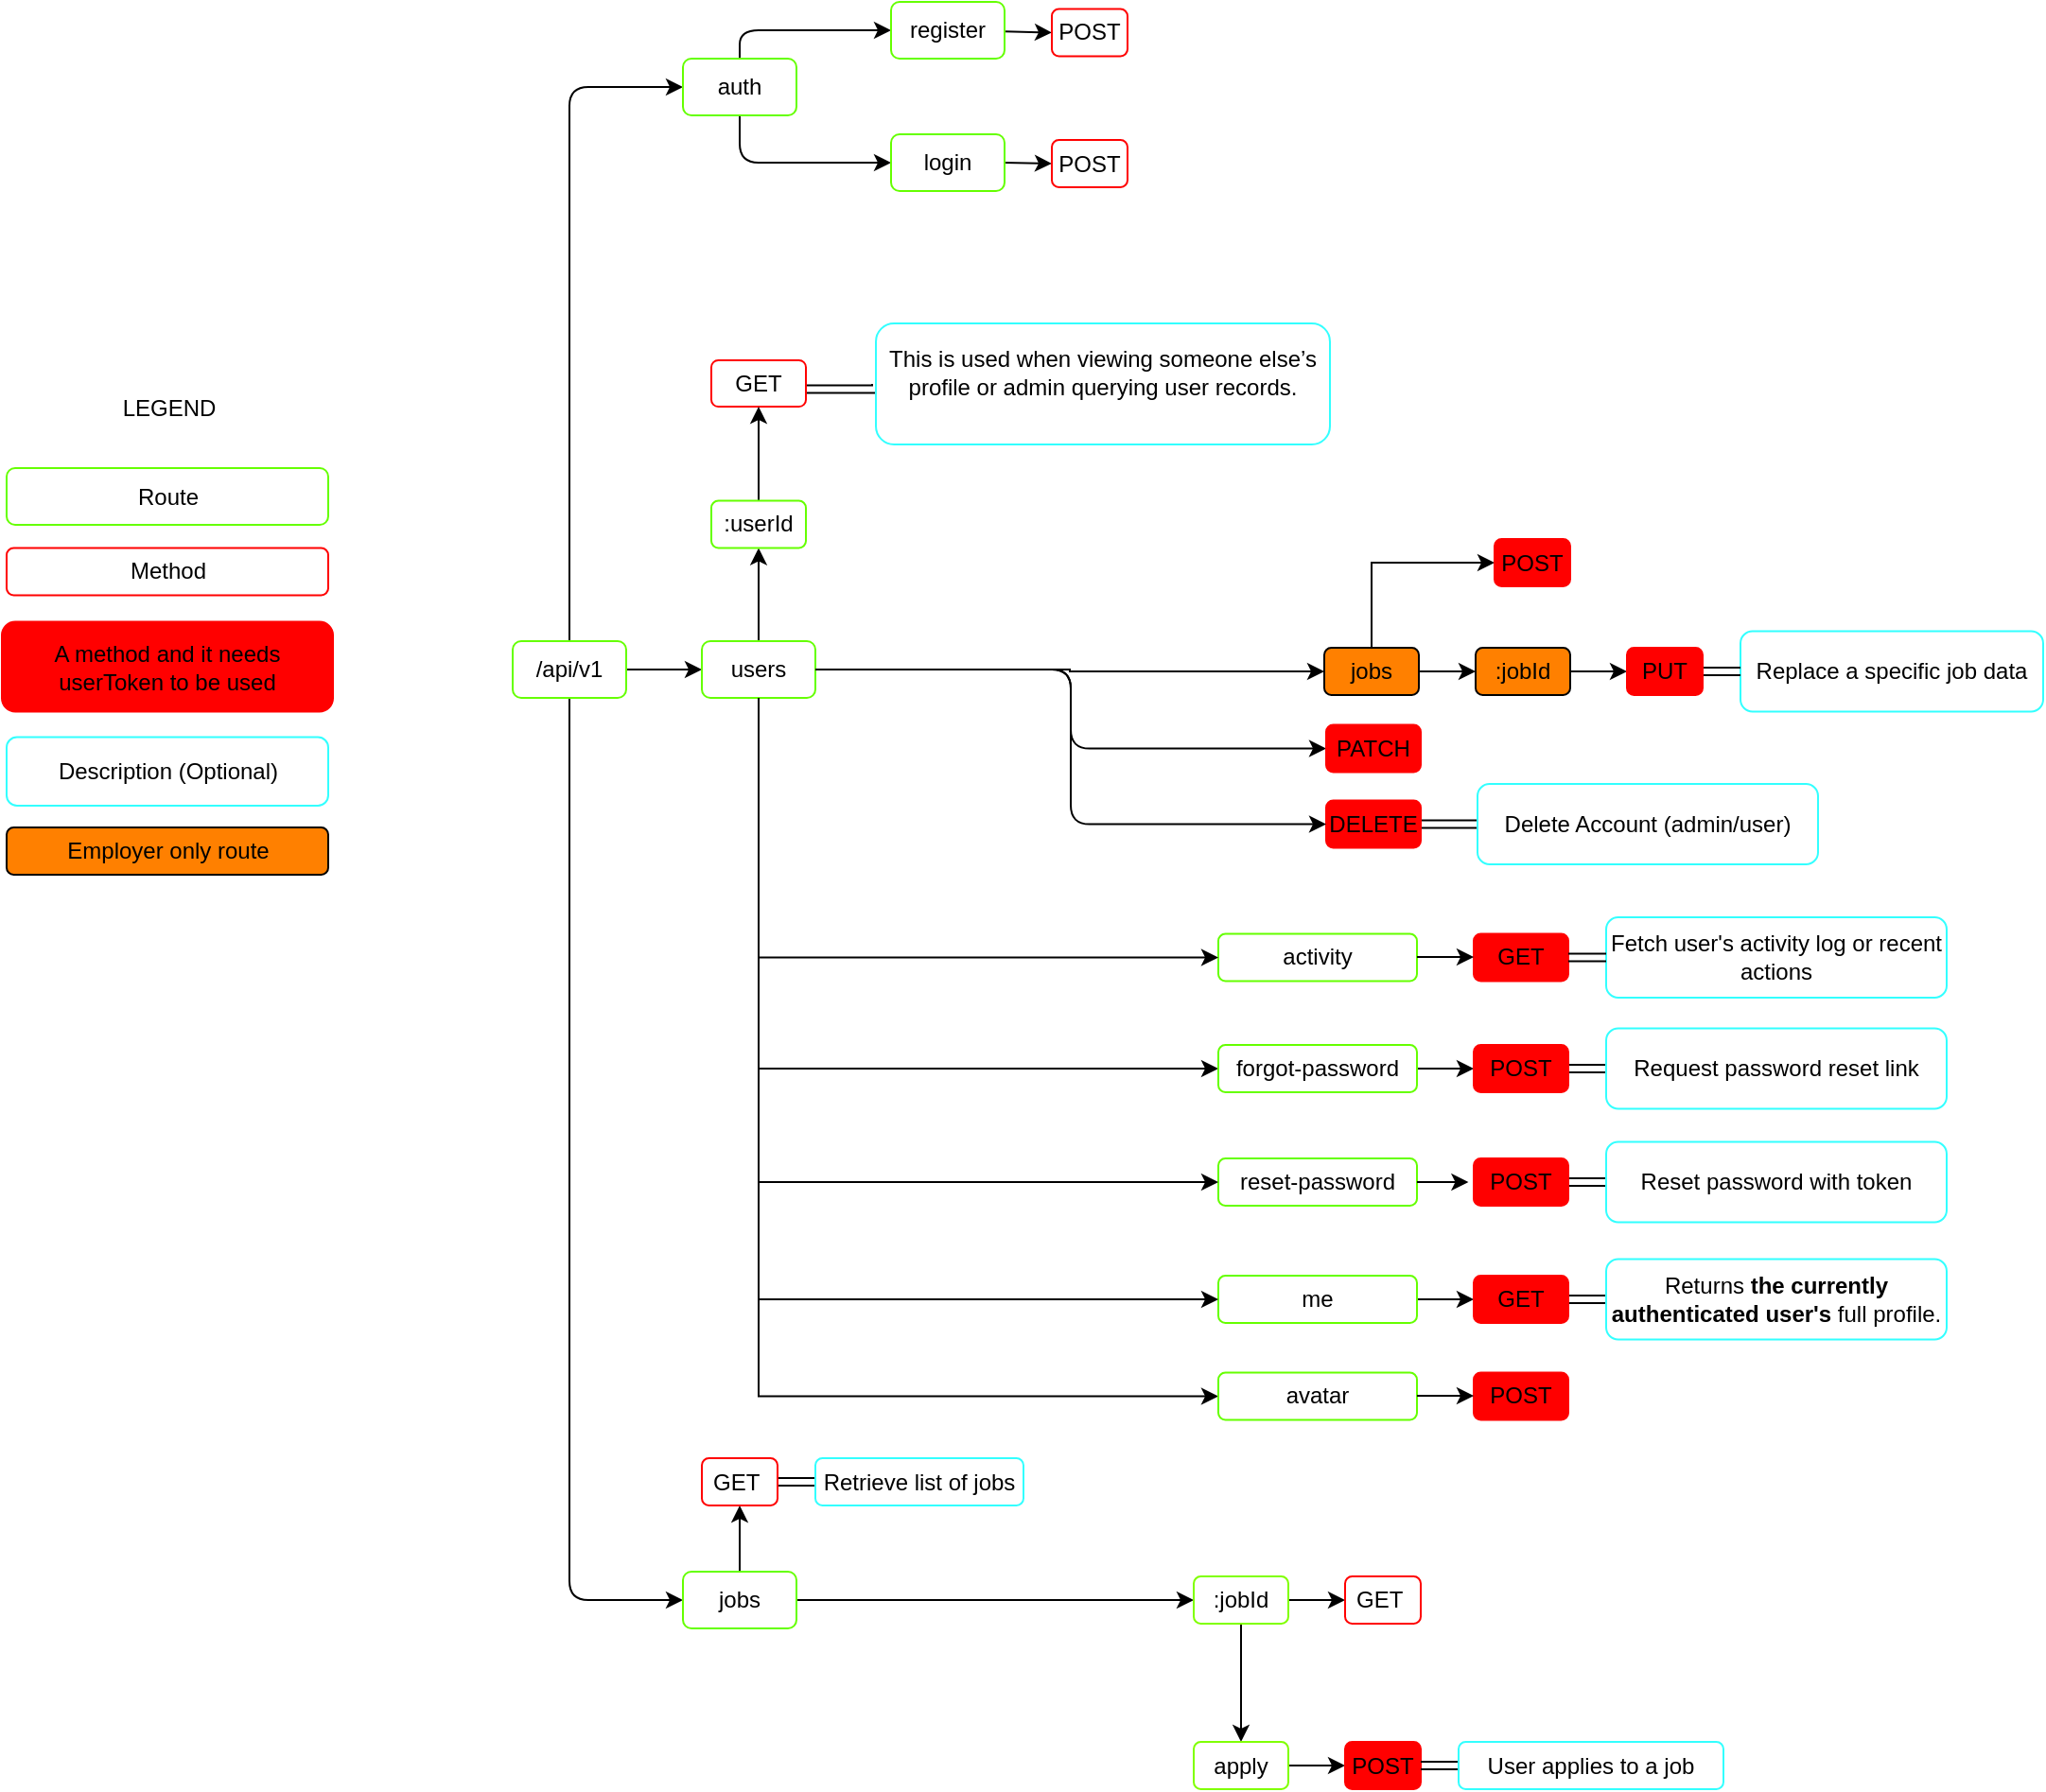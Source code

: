<mxfile version="28.0.4">
  <diagram id="FDFD36CgAtV6o2mxxV2y" name="v1">
    <mxGraphModel dx="1825" dy="910" grid="0" gridSize="10" guides="1" tooltips="1" connect="1" arrows="1" fold="1" page="1" pageScale="1" pageWidth="1100" pageHeight="850" background="none" math="0" shadow="0">
      <root>
        <mxCell id="0" />
        <mxCell id="1" parent="0" />
        <mxCell id="7" value="" style="edgeStyle=none;html=1;fontStyle=0;" parent="1" source="9" target="10" edge="1">
          <mxGeometry relative="1" as="geometry" />
        </mxCell>
        <mxCell id="8" style="edgeStyle=orthogonalEdgeStyle;html=1;entryX=0;entryY=0.5;entryDx=0;entryDy=0;exitX=0.5;exitY=1;exitDx=0;exitDy=0;fontStyle=0;" parent="1" source="9" target="11" edge="1">
          <mxGeometry relative="1" as="geometry" />
        </mxCell>
        <mxCell id="15" value="" style="edgeStyle=orthogonalEdgeStyle;html=1;exitX=0.5;exitY=0;exitDx=0;exitDy=0;entryX=0;entryY=0.5;entryDx=0;entryDy=0;fontStyle=0;" parent="1" source="9" target="14" edge="1">
          <mxGeometry relative="1" as="geometry" />
        </mxCell>
        <mxCell id="9" value="/api/v1" style="rounded=1;whiteSpace=wrap;html=1;strokeColor=#65FF00;fontStyle=0;" parent="1" vertex="1">
          <mxGeometry x="836" y="732" width="60" height="30" as="geometry" />
        </mxCell>
        <mxCell id="iW4W0P-OppsEhK05owAz-121" value="" style="edgeStyle=orthogonalEdgeStyle;rounded=0;orthogonalLoop=1;jettySize=auto;html=1;" edge="1" parent="1" source="10" target="iW4W0P-OppsEhK05owAz-119">
          <mxGeometry relative="1" as="geometry" />
        </mxCell>
        <mxCell id="iW4W0P-OppsEhK05owAz-137" style="edgeStyle=orthogonalEdgeStyle;rounded=0;orthogonalLoop=1;jettySize=auto;html=1;entryX=0;entryY=0.5;entryDx=0;entryDy=0;" edge="1" parent="1" source="10" target="iW4W0P-OppsEhK05owAz-129">
          <mxGeometry relative="1" as="geometry">
            <mxPoint x="1224.31" y="725.756" as="targetPoint" />
          </mxGeometry>
        </mxCell>
        <mxCell id="10" value="users" style="rounded=1;whiteSpace=wrap;html=1;strokeColor=#65FF00;fontStyle=0;" parent="1" vertex="1">
          <mxGeometry x="936" y="732" width="60" height="30" as="geometry" />
        </mxCell>
        <mxCell id="87" style="edgeStyle=orthogonalEdgeStyle;html=1;entryX=0.5;entryY=1;entryDx=0;entryDy=0;exitX=0.5;exitY=0;exitDx=0;exitDy=0;fontStyle=0;" parent="1" source="11" target="83" edge="1">
          <mxGeometry relative="1" as="geometry" />
        </mxCell>
        <mxCell id="89" style="edgeStyle=orthogonalEdgeStyle;html=1;entryX=0;entryY=0.5;entryDx=0;entryDy=0;fontStyle=0;" parent="1" source="11" target="88" edge="1">
          <mxGeometry relative="1" as="geometry" />
        </mxCell>
        <mxCell id="11" value="jobs" style="rounded=1;whiteSpace=wrap;html=1;strokeColor=#65FF00;fontStyle=0;" parent="1" vertex="1">
          <mxGeometry x="926" y="1224" width="60" height="30" as="geometry" />
        </mxCell>
        <mxCell id="59" value="" style="edgeStyle=orthogonalEdgeStyle;html=1;fontStyle=0;exitX=0.5;exitY=0;exitDx=0;exitDy=0;" parent="1" source="14" target="58" edge="1">
          <mxGeometry relative="1" as="geometry" />
        </mxCell>
        <mxCell id="61" value="" style="edgeStyle=orthogonalEdgeStyle;html=1;exitX=0.5;exitY=1;exitDx=0;exitDy=0;entryX=0;entryY=0.5;entryDx=0;entryDy=0;fontStyle=0;" parent="1" source="14" target="60" edge="1">
          <mxGeometry relative="1" as="geometry" />
        </mxCell>
        <mxCell id="14" value="auth" style="rounded=1;whiteSpace=wrap;html=1;strokeColor=#65FF00;fontStyle=0;" parent="1" vertex="1">
          <mxGeometry x="926" y="424" width="60" height="30" as="geometry" />
        </mxCell>
        <mxCell id="27" style="edgeStyle=orthogonalEdgeStyle;html=1;entryX=0;entryY=0.5;entryDx=0;entryDy=0;exitX=1;exitY=0.5;exitDx=0;exitDy=0;fontStyle=0;" parent="1" source="10" target="24" edge="1">
          <mxGeometry relative="1" as="geometry" />
        </mxCell>
        <mxCell id="Y0pdC-1RMZM0bYmB5sbG-111" style="edgeStyle=orthogonalEdgeStyle;rounded=0;orthogonalLoop=1;jettySize=auto;html=1;entryX=0;entryY=0.5;entryDx=0;entryDy=0;exitX=0.5;exitY=1;exitDx=0;exitDy=0;" parent="1" source="10" target="Y0pdC-1RMZM0bYmB5sbG-110" edge="1">
          <mxGeometry relative="1" as="geometry" />
        </mxCell>
        <mxCell id="iW4W0P-OppsEhK05owAz-115" style="edgeStyle=orthogonalEdgeStyle;rounded=0;orthogonalLoop=1;jettySize=auto;html=1;entryX=0;entryY=0.5;entryDx=0;entryDy=0;exitX=0.5;exitY=1;exitDx=0;exitDy=0;" edge="1" parent="1" source="10" target="iW4W0P-OppsEhK05owAz-110">
          <mxGeometry relative="1" as="geometry" />
        </mxCell>
        <mxCell id="24" value="PATCH" style="whiteSpace=wrap;html=1;rounded=1;strokeColor=#FF0000;fontStyle=0;fillColor=#FF0000;" parent="1" vertex="1">
          <mxGeometry x="1266" y="776.25" width="50" height="25" as="geometry" />
        </mxCell>
        <mxCell id="Y0pdC-1RMZM0bYmB5sbG-114" value="" style="edgeStyle=orthogonalEdgeStyle;rounded=0;orthogonalLoop=1;jettySize=auto;html=1;shape=link;" parent="1" source="30" target="Y0pdC-1RMZM0bYmB5sbG-113" edge="1">
          <mxGeometry relative="1" as="geometry" />
        </mxCell>
        <mxCell id="30" value="DELETE" style="whiteSpace=wrap;html=1;rounded=1;strokeColor=#FF0000;fontStyle=0;fillColor=#FF0000;" parent="1" vertex="1">
          <mxGeometry x="1266" y="816.25" width="50" height="25" as="geometry" />
        </mxCell>
        <mxCell id="33" style="edgeStyle=orthogonalEdgeStyle;html=1;entryX=0;entryY=0.5;entryDx=0;entryDy=0;exitX=1;exitY=0.5;exitDx=0;exitDy=0;fontStyle=0;" parent="1" source="10" target="30" edge="1">
          <mxGeometry relative="1" as="geometry">
            <mxPoint x="1231" y="770.75" as="sourcePoint" />
            <mxPoint x="1286" y="805.75" as="targetPoint" />
          </mxGeometry>
        </mxCell>
        <mxCell id="34" value="Route" style="rounded=1;whiteSpace=wrap;html=1;strokeColor=#65FF00;fontStyle=0;flipV=0;" parent="1" vertex="1">
          <mxGeometry x="568.5" y="640.5" width="170" height="30" as="geometry" />
        </mxCell>
        <mxCell id="35" value="&lt;span&gt;Method&lt;/span&gt;" style="whiteSpace=wrap;html=1;rounded=1;strokeColor=#FF0000;fontStyle=0;flipV=0;" parent="1" vertex="1">
          <mxGeometry x="568.5" y="682.75" width="170" height="25" as="geometry" />
        </mxCell>
        <mxCell id="38" value="Description (Optional)" style="whiteSpace=wrap;html=1;rounded=1;strokeColor=#33FFFF;fontStyle=0;flipV=0;" parent="1" vertex="1">
          <mxGeometry x="568.5" y="782.75" width="170" height="36.25" as="geometry" />
        </mxCell>
        <mxCell id="74" style="edgeStyle=none;html=1;entryX=0;entryY=0.5;entryDx=0;entryDy=0;fontStyle=0;" parent="1" source="58" target="63" edge="1">
          <mxGeometry relative="1" as="geometry" />
        </mxCell>
        <mxCell id="58" value="register" style="rounded=1;whiteSpace=wrap;html=1;strokeColor=#65FF00;fontStyle=0;" parent="1" vertex="1">
          <mxGeometry x="1036" y="394" width="60" height="30" as="geometry" />
        </mxCell>
        <mxCell id="75" style="edgeStyle=none;html=1;exitX=1;exitY=0.5;exitDx=0;exitDy=0;entryX=0;entryY=0.5;entryDx=0;entryDy=0;fontStyle=0;" parent="1" source="60" target="71" edge="1">
          <mxGeometry relative="1" as="geometry" />
        </mxCell>
        <mxCell id="60" value="login" style="rounded=1;whiteSpace=wrap;html=1;strokeColor=#65FF00;fontStyle=0;" parent="1" vertex="1">
          <mxGeometry x="1036" y="464" width="60" height="30" as="geometry" />
        </mxCell>
        <mxCell id="63" value="&lt;span&gt;POST&lt;/span&gt;" style="whiteSpace=wrap;html=1;rounded=1;strokeColor=#FF0000;fontStyle=0;" parent="1" vertex="1">
          <mxGeometry x="1121" y="397.75" width="40" height="25" as="geometry" />
        </mxCell>
        <mxCell id="71" value="&lt;span&gt;POST&lt;/span&gt;" style="whiteSpace=wrap;html=1;rounded=1;strokeColor=#FF0000;fontStyle=0;" parent="1" vertex="1">
          <mxGeometry x="1121" y="467" width="40" height="25" as="geometry" />
        </mxCell>
        <mxCell id="76" value="&lt;span&gt;A method and it needs userToken to be used&lt;/span&gt;" style="whiteSpace=wrap;html=1;rounded=1;strokeColor=#FF0000;fillColor=#FF0000;fontStyle=0;flipV=0;" parent="1" vertex="1">
          <mxGeometry x="566" y="721.75" width="175" height="47.5" as="geometry" />
        </mxCell>
        <mxCell id="82" value="" style="edgeStyle=none;html=1;shape=link;fontStyle=0;" parent="1" source="83" target="84" edge="1">
          <mxGeometry relative="1" as="geometry" />
        </mxCell>
        <mxCell id="83" value="&lt;span&gt;GET&amp;nbsp;&lt;/span&gt;" style="whiteSpace=wrap;html=1;rounded=1;strokeColor=#FF0000;fontStyle=0;" parent="1" vertex="1">
          <mxGeometry x="936" y="1164" width="40" height="25" as="geometry" />
        </mxCell>
        <mxCell id="84" value="Retrieve list of jobs" style="whiteSpace=wrap;html=1;rounded=1;strokeColor=#33FFFF;fontStyle=0;" parent="1" vertex="1">
          <mxGeometry x="996" y="1164" width="110" height="25" as="geometry" />
        </mxCell>
        <mxCell id="94" style="edgeStyle=none;html=1;entryX=0;entryY=0.5;entryDx=0;entryDy=0;fontStyle=0;" parent="1" source="88" target="92" edge="1">
          <mxGeometry relative="1" as="geometry" />
        </mxCell>
        <mxCell id="106" value="" style="edgeStyle=none;html=1;fontStyle=0;" parent="1" source="88" target="104" edge="1">
          <mxGeometry relative="1" as="geometry" />
        </mxCell>
        <mxCell id="88" value="&lt;span&gt;:jobId&lt;/span&gt;" style="whiteSpace=wrap;html=1;rounded=1;strokeColor=#80FF00;fontStyle=0;" parent="1" vertex="1">
          <mxGeometry x="1196" y="1226.5" width="50" height="25" as="geometry" />
        </mxCell>
        <mxCell id="92" value="&lt;span&gt;GET&amp;nbsp;&lt;/span&gt;" style="whiteSpace=wrap;html=1;rounded=1;strokeColor=#FF0000;fontStyle=0;" parent="1" vertex="1">
          <mxGeometry x="1276" y="1226.5" width="40" height="25" as="geometry" />
        </mxCell>
        <mxCell id="101" value="Employer only route" style="whiteSpace=wrap;html=1;rounded=1;strokeColor=#000000;fillColor=#FF8000;fontStyle=0;flipV=0;" parent="1" vertex="1">
          <mxGeometry x="568.5" y="830.5" width="170" height="25" as="geometry" />
        </mxCell>
        <mxCell id="110" value="" style="edgeStyle=none;html=1;entryX=0;entryY=0.5;entryDx=0;entryDy=0;" parent="1" source="104" target="107" edge="1">
          <mxGeometry relative="1" as="geometry" />
        </mxCell>
        <mxCell id="104" value="apply" style="whiteSpace=wrap;html=1;rounded=1;strokeColor=#80FF00;fontStyle=0;" parent="1" vertex="1">
          <mxGeometry x="1196" y="1314" width="50" height="25" as="geometry" />
        </mxCell>
        <mxCell id="107" value="&lt;span&gt;POST&lt;/span&gt;" style="whiteSpace=wrap;html=1;rounded=1;strokeColor=#FF0000;fontStyle=0;fillColor=#FF0000;" parent="1" vertex="1">
          <mxGeometry x="1276" y="1314" width="40" height="25" as="geometry" />
        </mxCell>
        <mxCell id="108" value="" style="edgeStyle=none;html=1;shape=link;fontStyle=0;" parent="1" source="107" target="109" edge="1">
          <mxGeometry relative="1" as="geometry" />
        </mxCell>
        <mxCell id="109" value="User applies to a job" style="whiteSpace=wrap;html=1;rounded=1;strokeColor=#33FFFF;fontStyle=0;" parent="1" vertex="1">
          <mxGeometry x="1336" y="1314" width="140" height="25" as="geometry" />
        </mxCell>
        <mxCell id="XLNQ2adCplrDvRkqyqyV-127" value="LEGEND" style="text;html=1;align=center;verticalAlign=middle;resizable=0;points=[];autosize=1;strokeColor=none;fillColor=none;" parent="1" vertex="1">
          <mxGeometry x="618.5" y="594" width="70" height="30" as="geometry" />
        </mxCell>
        <mxCell id="Y0pdC-1RMZM0bYmB5sbG-129" style="edgeStyle=orthogonalEdgeStyle;rounded=0;orthogonalLoop=1;jettySize=auto;html=1;exitX=1;exitY=0.5;exitDx=0;exitDy=0;entryX=0;entryY=0.5;entryDx=0;entryDy=0;" parent="1" source="Y0pdC-1RMZM0bYmB5sbG-110" target="Y0pdC-1RMZM0bYmB5sbG-120" edge="1">
          <mxGeometry relative="1" as="geometry" />
        </mxCell>
        <mxCell id="Y0pdC-1RMZM0bYmB5sbG-110" value="forgot-password" style="whiteSpace=wrap;html=1;rounded=1;strokeColor=#65FF00;fontStyle=0;" parent="1" vertex="1">
          <mxGeometry x="1209" y="945.5" width="105" height="25" as="geometry" />
        </mxCell>
        <mxCell id="Y0pdC-1RMZM0bYmB5sbG-113" value="Delete Account (admin/user)" style="whiteSpace=wrap;html=1;rounded=1;strokeColor=#33FFFF;fontStyle=0;" parent="1" vertex="1">
          <mxGeometry x="1346" y="807.5" width="180" height="42.5" as="geometry" />
        </mxCell>
        <mxCell id="Y0pdC-1RMZM0bYmB5sbG-115" value="reset-password" style="whiteSpace=wrap;html=1;rounded=1;strokeColor=#65FF00;fontStyle=0;" parent="1" vertex="1">
          <mxGeometry x="1209" y="1005.5" width="105" height="25" as="geometry" />
        </mxCell>
        <mxCell id="Y0pdC-1RMZM0bYmB5sbG-116" style="edgeStyle=orthogonalEdgeStyle;rounded=0;orthogonalLoop=1;jettySize=auto;html=1;entryX=0;entryY=0.5;entryDx=0;entryDy=0;exitX=0.5;exitY=1;exitDx=0;exitDy=0;" parent="1" source="10" target="Y0pdC-1RMZM0bYmB5sbG-115" edge="1">
          <mxGeometry relative="1" as="geometry">
            <mxPoint x="1196" y="770" as="sourcePoint" />
          </mxGeometry>
        </mxCell>
        <mxCell id="Y0pdC-1RMZM0bYmB5sbG-132" style="edgeStyle=orthogonalEdgeStyle;rounded=0;orthogonalLoop=1;jettySize=auto;html=1;entryX=0;entryY=0.5;entryDx=0;entryDy=0;" parent="1" source="Y0pdC-1RMZM0bYmB5sbG-117" target="Y0pdC-1RMZM0bYmB5sbG-126" edge="1">
          <mxGeometry relative="1" as="geometry" />
        </mxCell>
        <mxCell id="Y0pdC-1RMZM0bYmB5sbG-117" value="me" style="whiteSpace=wrap;html=1;rounded=1;strokeColor=#65FF00;fontStyle=0;" parent="1" vertex="1">
          <mxGeometry x="1209" y="1067.5" width="105" height="25" as="geometry" />
        </mxCell>
        <mxCell id="Y0pdC-1RMZM0bYmB5sbG-118" style="edgeStyle=orthogonalEdgeStyle;rounded=0;orthogonalLoop=1;jettySize=auto;html=1;entryX=0;entryY=0.5;entryDx=0;entryDy=0;exitX=0.5;exitY=1;exitDx=0;exitDy=0;" parent="1" source="10" target="Y0pdC-1RMZM0bYmB5sbG-117" edge="1">
          <mxGeometry relative="1" as="geometry">
            <mxPoint x="1186" y="817" as="sourcePoint" />
          </mxGeometry>
        </mxCell>
        <mxCell id="Y0pdC-1RMZM0bYmB5sbG-119" value="" style="edgeStyle=orthogonalEdgeStyle;rounded=0;orthogonalLoop=1;jettySize=auto;html=1;shape=link;" parent="1" source="Y0pdC-1RMZM0bYmB5sbG-120" target="Y0pdC-1RMZM0bYmB5sbG-121" edge="1">
          <mxGeometry relative="1" as="geometry" />
        </mxCell>
        <mxCell id="Y0pdC-1RMZM0bYmB5sbG-120" value="POST" style="whiteSpace=wrap;html=1;rounded=1;strokeColor=#FF0000;fontStyle=0;fillColor=#FF0000;" parent="1" vertex="1">
          <mxGeometry x="1344" y="945.5" width="50" height="25" as="geometry" />
        </mxCell>
        <mxCell id="Y0pdC-1RMZM0bYmB5sbG-121" value="Request password reset link" style="whiteSpace=wrap;html=1;rounded=1;strokeColor=#33FFFF;fontStyle=0;" parent="1" vertex="1">
          <mxGeometry x="1414" y="936.75" width="180" height="42.5" as="geometry" />
        </mxCell>
        <mxCell id="Y0pdC-1RMZM0bYmB5sbG-122" value="" style="edgeStyle=orthogonalEdgeStyle;rounded=0;orthogonalLoop=1;jettySize=auto;html=1;shape=link;" parent="1" source="Y0pdC-1RMZM0bYmB5sbG-123" target="Y0pdC-1RMZM0bYmB5sbG-124" edge="1">
          <mxGeometry relative="1" as="geometry" />
        </mxCell>
        <mxCell id="Y0pdC-1RMZM0bYmB5sbG-123" value="POST" style="whiteSpace=wrap;html=1;rounded=1;strokeColor=#FF0000;fontStyle=0;fillColor=#FF0000;" parent="1" vertex="1">
          <mxGeometry x="1344" y="1005.5" width="50" height="25" as="geometry" />
        </mxCell>
        <mxCell id="Y0pdC-1RMZM0bYmB5sbG-124" value="&lt;table&gt;&lt;tbody&gt;&lt;tr data-end=&quot;2003&quot; data-start=&quot;1920&quot;&gt;&lt;td data-end=&quot;2003&quot; data-start=&quot;1960&quot; data-col-size=&quot;md&quot;&gt;Reset password with token&lt;/td&gt;&lt;/tr&gt;&lt;/tbody&gt;&lt;/table&gt;" style="whiteSpace=wrap;html=1;rounded=1;strokeColor=#33FFFF;fontStyle=0;" parent="1" vertex="1">
          <mxGeometry x="1414" y="996.75" width="180" height="42.5" as="geometry" />
        </mxCell>
        <mxCell id="Y0pdC-1RMZM0bYmB5sbG-125" value="" style="edgeStyle=orthogonalEdgeStyle;rounded=0;orthogonalLoop=1;jettySize=auto;html=1;shape=link;" parent="1" source="Y0pdC-1RMZM0bYmB5sbG-126" target="Y0pdC-1RMZM0bYmB5sbG-127" edge="1">
          <mxGeometry relative="1" as="geometry" />
        </mxCell>
        <mxCell id="Y0pdC-1RMZM0bYmB5sbG-126" value="GET" style="whiteSpace=wrap;html=1;rounded=1;strokeColor=#FF0000;fontStyle=0;fillColor=#FF0000;" parent="1" vertex="1">
          <mxGeometry x="1344" y="1067.5" width="50" height="25" as="geometry" />
        </mxCell>
        <mxCell id="Y0pdC-1RMZM0bYmB5sbG-127" value="&lt;p data-end=&quot;313&quot; data-start=&quot;238&quot;&gt;Returns &lt;strong data-end=&quot;299&quot; data-start=&quot;261&quot;&gt;the currently authenticated user&#39;s&lt;/strong&gt; full profile.&lt;/p&gt;&lt;p data-end=&quot;421&quot; data-start=&quot;315&quot;&gt;&lt;/p&gt;" style="whiteSpace=wrap;html=1;rounded=1;strokeColor=#33FFFF;fontStyle=0;" parent="1" vertex="1">
          <mxGeometry x="1414" y="1058.75" width="180" height="42.5" as="geometry" />
        </mxCell>
        <mxCell id="Y0pdC-1RMZM0bYmB5sbG-130" style="edgeStyle=orthogonalEdgeStyle;rounded=0;orthogonalLoop=1;jettySize=auto;html=1;exitX=1;exitY=0.5;exitDx=0;exitDy=0;entryX=-0.056;entryY=0.528;entryDx=0;entryDy=0;entryPerimeter=0;" parent="1" source="Y0pdC-1RMZM0bYmB5sbG-115" target="Y0pdC-1RMZM0bYmB5sbG-123" edge="1">
          <mxGeometry relative="1" as="geometry" />
        </mxCell>
        <mxCell id="Y0pdC-1RMZM0bYmB5sbG-135" value="activity" style="whiteSpace=wrap;html=1;rounded=1;strokeColor=#65FF00;fontStyle=0;" parent="1" vertex="1">
          <mxGeometry x="1209" y="886.75" width="105" height="25" as="geometry" />
        </mxCell>
        <mxCell id="Y0pdC-1RMZM0bYmB5sbG-136" style="edgeStyle=orthogonalEdgeStyle;rounded=0;orthogonalLoop=1;jettySize=auto;html=1;entryX=0;entryY=0.5;entryDx=0;entryDy=0;exitX=0.5;exitY=1;exitDx=0;exitDy=0;" parent="1" source="10" target="Y0pdC-1RMZM0bYmB5sbG-135" edge="1">
          <mxGeometry relative="1" as="geometry">
            <mxPoint x="1196" y="770" as="sourcePoint" />
          </mxGeometry>
        </mxCell>
        <mxCell id="Y0pdC-1RMZM0bYmB5sbG-137" value="GET" style="whiteSpace=wrap;html=1;rounded=1;strokeColor=#FF0000;fontStyle=0;fillColor=#FF0000;" parent="1" vertex="1">
          <mxGeometry x="1344" y="886.75" width="50" height="25" as="geometry" />
        </mxCell>
        <mxCell id="Y0pdC-1RMZM0bYmB5sbG-138" value="Fetch user&#39;s activity log or recent actions" style="whiteSpace=wrap;html=1;rounded=1;strokeColor=#33FFFF;fontStyle=0;" parent="1" vertex="1">
          <mxGeometry x="1414" y="878" width="180" height="42.5" as="geometry" />
        </mxCell>
        <mxCell id="Y0pdC-1RMZM0bYmB5sbG-139" value="" style="edgeStyle=orthogonalEdgeStyle;rounded=0;orthogonalLoop=1;jettySize=auto;html=1;shape=link;" parent="1" source="Y0pdC-1RMZM0bYmB5sbG-137" target="Y0pdC-1RMZM0bYmB5sbG-138" edge="1">
          <mxGeometry relative="1" as="geometry" />
        </mxCell>
        <mxCell id="Y0pdC-1RMZM0bYmB5sbG-140" style="edgeStyle=orthogonalEdgeStyle;rounded=0;orthogonalLoop=1;jettySize=auto;html=1;exitX=1;exitY=0.5;exitDx=0;exitDy=0;entryX=0;entryY=0.5;entryDx=0;entryDy=0;" parent="1" target="Y0pdC-1RMZM0bYmB5sbG-137" edge="1">
          <mxGeometry relative="1" as="geometry">
            <mxPoint x="1314" y="899" as="sourcePoint" />
          </mxGeometry>
        </mxCell>
        <mxCell id="iW4W0P-OppsEhK05owAz-110" value="avatar" style="whiteSpace=wrap;html=1;rounded=1;strokeColor=#65FF00;fontStyle=0;" vertex="1" parent="1">
          <mxGeometry x="1209" y="1118.75" width="105" height="25" as="geometry" />
        </mxCell>
        <mxCell id="iW4W0P-OppsEhK05owAz-111" value="POST" style="whiteSpace=wrap;html=1;rounded=1;strokeColor=#FF0000;fontStyle=0;fillColor=#FF0000;" vertex="1" parent="1">
          <mxGeometry x="1344" y="1118.75" width="50" height="25" as="geometry" />
        </mxCell>
        <mxCell id="iW4W0P-OppsEhK05owAz-112" style="edgeStyle=orthogonalEdgeStyle;rounded=0;orthogonalLoop=1;jettySize=auto;html=1;entryX=0;entryY=0.5;entryDx=0;entryDy=0;" edge="1" target="iW4W0P-OppsEhK05owAz-111" parent="1">
          <mxGeometry relative="1" as="geometry">
            <mxPoint x="1314" y="1131" as="sourcePoint" />
          </mxGeometry>
        </mxCell>
        <mxCell id="iW4W0P-OppsEhK05owAz-116" value="" style="edgeStyle=orthogonalEdgeStyle;rounded=0;orthogonalLoop=1;jettySize=auto;html=1;shape=link;entryX=0;entryY=0.5;entryDx=0;entryDy=0;exitX=1;exitY=0.621;exitDx=0;exitDy=0;exitPerimeter=0;" edge="1" target="iW4W0P-OppsEhK05owAz-117" parent="1" source="iW4W0P-OppsEhK05owAz-118">
          <mxGeometry relative="1" as="geometry">
            <mxPoint x="976" y="613.5" as="sourcePoint" />
          </mxGeometry>
        </mxCell>
        <mxCell id="iW4W0P-OppsEhK05owAz-117" value="This is used when&amp;nbsp;&lt;span style=&quot;color: light-dark(rgb(0, 0, 0), rgb(255, 255, 255)); background-color: transparent;&quot;&gt;viewing someone else’s profile or admin querying user records.&lt;/span&gt;&lt;p data-end=&quot;1133&quot; data-start=&quot;1093&quot;&gt;&lt;/p&gt;" style="whiteSpace=wrap;html=1;rounded=1;strokeColor=#33FFFF;fontStyle=0;" vertex="1" parent="1">
          <mxGeometry x="1028" y="564" width="240" height="64" as="geometry" />
        </mxCell>
        <mxCell id="iW4W0P-OppsEhK05owAz-118" value="GET" style="whiteSpace=wrap;html=1;rounded=1;strokeColor=#FF0000;fontStyle=0;" vertex="1" parent="1">
          <mxGeometry x="941" y="583.5" width="50" height="24.5" as="geometry" />
        </mxCell>
        <mxCell id="iW4W0P-OppsEhK05owAz-122" value="" style="edgeStyle=orthogonalEdgeStyle;rounded=0;orthogonalLoop=1;jettySize=auto;html=1;" edge="1" parent="1" source="iW4W0P-OppsEhK05owAz-119" target="iW4W0P-OppsEhK05owAz-118">
          <mxGeometry relative="1" as="geometry" />
        </mxCell>
        <mxCell id="iW4W0P-OppsEhK05owAz-119" value=":userId" style="whiteSpace=wrap;html=1;rounded=1;strokeColor=#65FF00;fontStyle=0;" vertex="1" parent="1">
          <mxGeometry x="941" y="657.75" width="50" height="25" as="geometry" />
        </mxCell>
        <mxCell id="iW4W0P-OppsEhK05owAz-127" value="" style="edgeStyle=orthogonalEdgeStyle;rounded=0;orthogonalLoop=1;jettySize=auto;html=1;entryX=0;entryY=0.5;entryDx=0;entryDy=0;exitX=0.5;exitY=0;exitDx=0;exitDy=0;" edge="1" parent="1" source="iW4W0P-OppsEhK05owAz-129" target="iW4W0P-OppsEhK05owAz-130">
          <mxGeometry relative="1" as="geometry" />
        </mxCell>
        <mxCell id="iW4W0P-OppsEhK05owAz-128" value="" style="edgeStyle=orthogonalEdgeStyle;rounded=0;orthogonalLoop=1;jettySize=auto;html=1;entryX=0;entryY=0.5;entryDx=0;entryDy=0;" edge="1" parent="1" source="iW4W0P-OppsEhK05owAz-129" target="iW4W0P-OppsEhK05owAz-133">
          <mxGeometry relative="1" as="geometry">
            <mxPoint x="1345" y="748" as="targetPoint" />
          </mxGeometry>
        </mxCell>
        <mxCell id="iW4W0P-OppsEhK05owAz-129" value="jobs" style="whiteSpace=wrap;html=1;rounded=1;strokeColor=#000000;fillColor=#FF8000;fontStyle=0;" vertex="1" parent="1">
          <mxGeometry x="1265" y="735.5" width="50" height="25" as="geometry" />
        </mxCell>
        <mxCell id="iW4W0P-OppsEhK05owAz-130" value="&lt;span&gt;POST&lt;/span&gt;" style="whiteSpace=wrap;html=1;rounded=1;strokeColor=#FF0000;fontStyle=0;fillColor=#FF0000;" vertex="1" parent="1">
          <mxGeometry x="1355" y="678" width="40" height="25" as="geometry" />
        </mxCell>
        <mxCell id="iW4W0P-OppsEhK05owAz-131" value="Replace a specific job data" style="whiteSpace=wrap;html=1;rounded=1;strokeColor=#33FFFF;fontStyle=0;" vertex="1" parent="1">
          <mxGeometry x="1485" y="726.75" width="160" height="42.5" as="geometry" />
        </mxCell>
        <mxCell id="iW4W0P-OppsEhK05owAz-132" value="" style="edgeStyle=orthogonalEdgeStyle;rounded=0;orthogonalLoop=1;jettySize=auto;html=1;" edge="1" parent="1" source="iW4W0P-OppsEhK05owAz-133" target="iW4W0P-OppsEhK05owAz-135">
          <mxGeometry relative="1" as="geometry" />
        </mxCell>
        <mxCell id="iW4W0P-OppsEhK05owAz-133" value=":jobId" style="whiteSpace=wrap;html=1;rounded=1;strokeColor=#000000;fillColor=#FF8000;fontStyle=0;" vertex="1" parent="1">
          <mxGeometry x="1345" y="735.5" width="50" height="25" as="geometry" />
        </mxCell>
        <mxCell id="iW4W0P-OppsEhK05owAz-134" value="" style="edgeStyle=orthogonalEdgeStyle;rounded=0;orthogonalLoop=1;jettySize=auto;html=1;shape=link;" edge="1" parent="1" source="iW4W0P-OppsEhK05owAz-135" target="iW4W0P-OppsEhK05owAz-131">
          <mxGeometry relative="1" as="geometry" />
        </mxCell>
        <mxCell id="iW4W0P-OppsEhK05owAz-135" value="&lt;span&gt;PUT&lt;/span&gt;" style="whiteSpace=wrap;html=1;rounded=1;strokeColor=#FF0000;fontStyle=0;fillColor=#FF0000;" vertex="1" parent="1">
          <mxGeometry x="1425" y="735.5" width="40" height="25" as="geometry" />
        </mxCell>
      </root>
    </mxGraphModel>
  </diagram>
</mxfile>
